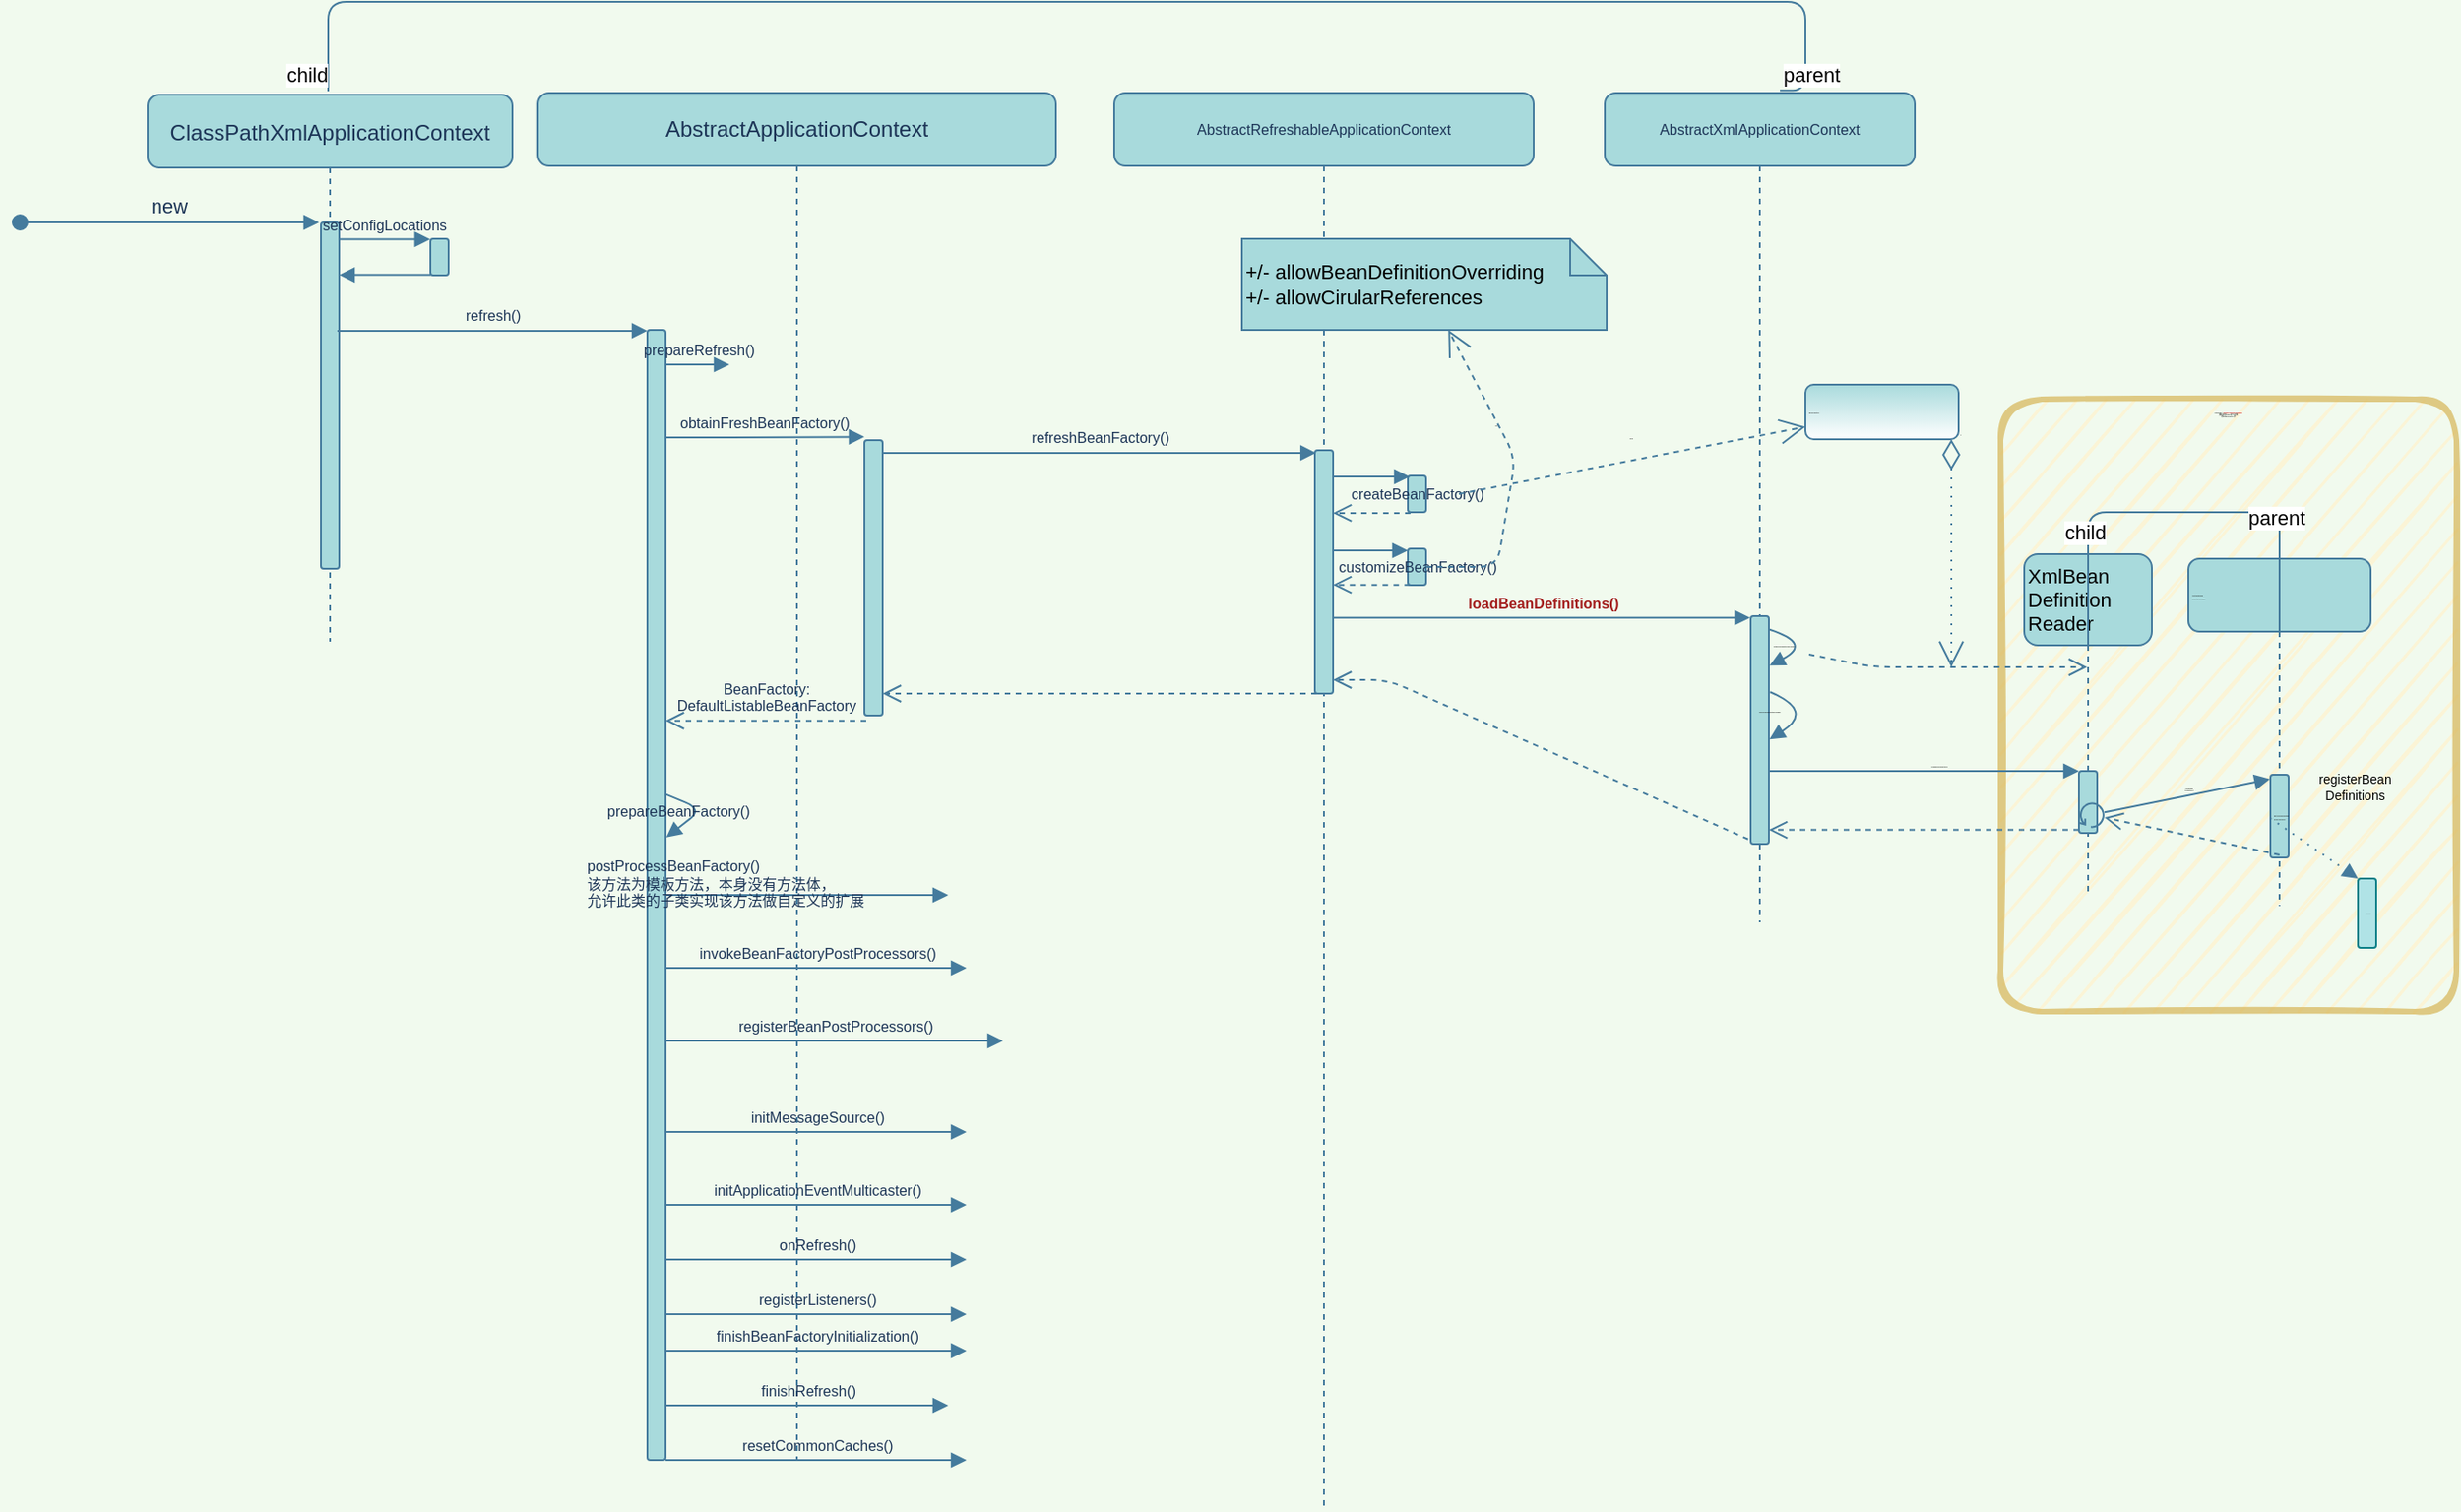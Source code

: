 <mxfile version="13.10.2" type="github">
  <diagram id="kgpKYQtTHZ0yAKxKKP6v" name="Page-1">
    <mxGraphModel dx="1851" dy="473" grid="1" gridSize="1" guides="1" tooltips="1" connect="1" arrows="1" fold="1" page="1" pageScale="1" pageWidth="850" pageHeight="1100" background="#F1FAEE" math="0" shadow="0">
      <root>
        <mxCell id="0" />
        <mxCell id="1" parent="0" />
        <mxCell id="X2vZLEiec1v9-HC9pAJ2-279" value="interface：&lt;b&gt;&lt;font color=&quot;#cc0000&quot;&gt;BeanDefinitionReader&lt;/font&gt;&lt;/b&gt;&lt;br&gt;解析读取Bean定义对象&lt;br&gt;到BeanFactory中" style="shape=ext;rounded=1;html=1;whiteSpace=wrap;shadow=0;glass=0;sketch=1;strokeColor=#d6b656;strokeWidth=3;fontSize=1;align=center;fillColor=#fff2cc;opacity=70;arcSize=9;verticalAlign=top;" vertex="1" parent="1">
          <mxGeometry x="1057" y="238" width="250" height="336" as="geometry" />
        </mxCell>
        <mxCell id="3nuBFxr9cyL0pnOWT2aG-1" value="ClassPathXmlApplicationContext" style="shape=umlLifeline;perimeter=lifelinePerimeter;container=1;collapsible=0;recursiveResize=0;rounded=1;shadow=0;strokeWidth=1;fillColor=#A8DADC;strokeColor=#457B9D;fontColor=#1D3557;" parent="1" vertex="1">
          <mxGeometry x="41" y="71" width="200" height="300" as="geometry" />
        </mxCell>
        <mxCell id="3nuBFxr9cyL0pnOWT2aG-2" value="" style="points=[];perimeter=orthogonalPerimeter;rounded=1;shadow=0;strokeWidth=1;fillColor=#A8DADC;strokeColor=#457B9D;fontColor=#1D3557;" parent="3nuBFxr9cyL0pnOWT2aG-1" vertex="1">
          <mxGeometry x="95" y="70" width="10" height="190" as="geometry" />
        </mxCell>
        <mxCell id="3nuBFxr9cyL0pnOWT2aG-3" value="new" style="verticalAlign=bottom;startArrow=oval;endArrow=block;startSize=8;shadow=0;strokeWidth=1;labelBackgroundColor=#F1FAEE;strokeColor=#457B9D;fontColor=#1D3557;entryX=-0.1;entryY=0;entryDx=0;entryDy=0;entryPerimeter=0;" parent="3nuBFxr9cyL0pnOWT2aG-1" target="3nuBFxr9cyL0pnOWT2aG-2" edge="1">
          <mxGeometry relative="1" as="geometry">
            <mxPoint x="-70" y="70" as="sourcePoint" />
          </mxGeometry>
        </mxCell>
        <mxCell id="3nuBFxr9cyL0pnOWT2aG-8" value="setConfigLocations" style="verticalAlign=bottom;endArrow=block;shadow=0;strokeWidth=1;labelBackgroundColor=none;strokeColor=#457B9D;fontColor=#1D3557;entryX=-0.014;entryY=0.013;entryDx=0;entryDy=0;entryPerimeter=0;fontSize=8;" parent="1" source="3nuBFxr9cyL0pnOWT2aG-2" target="X2vZLEiec1v9-HC9pAJ2-3" edge="1">
          <mxGeometry relative="1" as="geometry">
            <mxPoint x="275" y="160" as="sourcePoint" />
            <mxPoint x="160" y="160" as="targetPoint" />
          </mxGeometry>
        </mxCell>
        <mxCell id="X2vZLEiec1v9-HC9pAJ2-2" value="AbstractApplicationContext" style="shape=umlLifeline;perimeter=lifelinePerimeter;whiteSpace=wrap;html=1;container=1;collapsible=0;recursiveResize=0;outlineConnect=0;rounded=1;sketch=0;strokeColor=#457B9D;fillColor=#A8DADC;fontColor=#1D3557;labelBorderColor=none;" vertex="1" parent="1">
          <mxGeometry x="255" y="70" width="284" height="750" as="geometry" />
        </mxCell>
        <mxCell id="X2vZLEiec1v9-HC9pAJ2-6" value="" style="html=1;points=[];perimeter=orthogonalPerimeter;rounded=1;sketch=0;strokeColor=#457B9D;fillColor=#A8DADC;fontSize=8;fontColor=#1D3557;" vertex="1" parent="X2vZLEiec1v9-HC9pAJ2-2">
          <mxGeometry x="60" y="130" width="10" height="620" as="geometry" />
        </mxCell>
        <mxCell id="X2vZLEiec1v9-HC9pAJ2-34" value="" style="html=1;points=[];perimeter=orthogonalPerimeter;rounded=1;sketch=0;strokeColor=#457B9D;fillColor=#A8DADC;fontSize=8;fontColor=#1D3557;" vertex="1" parent="X2vZLEiec1v9-HC9pAJ2-2">
          <mxGeometry x="179" y="190.5" width="10" height="151" as="geometry" />
        </mxCell>
        <mxCell id="X2vZLEiec1v9-HC9pAJ2-8" value="obtainFreshBeanFactory()" style="html=1;verticalAlign=bottom;endArrow=block;labelBackgroundColor=none;strokeColor=#457B9D;fillColor=#A8DADC;fontSize=8;fontColor=#1D3557;entryX=0;entryY=-0.012;entryDx=0;entryDy=0;entryPerimeter=0;" edge="1" parent="X2vZLEiec1v9-HC9pAJ2-2" source="X2vZLEiec1v9-HC9pAJ2-6" target="X2vZLEiec1v9-HC9pAJ2-34">
          <mxGeometry width="80" relative="1" as="geometry">
            <mxPoint x="-50" y="260" as="sourcePoint" />
            <mxPoint x="220" y="161" as="targetPoint" />
            <Array as="points">
              <mxPoint x="95" y="189" />
            </Array>
          </mxGeometry>
        </mxCell>
        <mxCell id="X2vZLEiec1v9-HC9pAJ2-40" value="BeanFactory:&lt;br&gt;DefaultListableBeanFactory" style="html=1;verticalAlign=bottom;endArrow=open;dashed=1;endSize=8;exitX=0.1;exitY=1.019;labelBackgroundColor=none;strokeColor=#457B9D;fillColor=#A8DADC;fontSize=8;fontColor=#1D3557;exitDx=0;exitDy=0;exitPerimeter=0;" edge="1" source="X2vZLEiec1v9-HC9pAJ2-34" parent="X2vZLEiec1v9-HC9pAJ2-2" target="X2vZLEiec1v9-HC9pAJ2-6">
          <mxGeometry relative="1" as="geometry">
            <mxPoint x="350" y="186" as="targetPoint" />
          </mxGeometry>
        </mxCell>
        <mxCell id="X2vZLEiec1v9-HC9pAJ2-12" value="prepareBeanFactory()&lt;br&gt;" style="html=1;verticalAlign=middle;endArrow=block;labelBackgroundColor=none;strokeColor=#457B9D;fillColor=#A8DADC;fontSize=8;fontColor=#1D3557;align=left;edgeStyle=elbowEdgeStyle;entryX=1.035;entryY=0.449;entryDx=0;entryDy=0;entryPerimeter=0;exitX=1.019;exitY=0.411;exitDx=0;exitDy=0;exitPerimeter=0;" edge="1" parent="X2vZLEiec1v9-HC9pAJ2-2" source="X2vZLEiec1v9-HC9pAJ2-6" target="X2vZLEiec1v9-HC9pAJ2-6">
          <mxGeometry x="-1" y="-35" width="80" relative="1" as="geometry">
            <mxPoint x="71" y="385" as="sourcePoint" />
            <mxPoint x="214" y="385" as="targetPoint" />
            <Array as="points">
              <mxPoint x="90" y="393" />
            </Array>
            <mxPoint x="-21" y="-23" as="offset" />
          </mxGeometry>
        </mxCell>
        <mxCell id="X2vZLEiec1v9-HC9pAJ2-5" value="" style="html=1;verticalAlign=bottom;endArrow=block;strokeColor=#457B9D;fillColor=#A8DADC;fontColor=#1D3557;exitX=0.019;exitY=0.988;exitDx=0;exitDy=0;exitPerimeter=0;" edge="1" parent="1" source="X2vZLEiec1v9-HC9pAJ2-3" target="3nuBFxr9cyL0pnOWT2aG-2">
          <mxGeometry width="80" relative="1" as="geometry">
            <mxPoint x="140" y="400" as="sourcePoint" />
            <mxPoint x="220" y="400" as="targetPoint" />
          </mxGeometry>
        </mxCell>
        <mxCell id="X2vZLEiec1v9-HC9pAJ2-3" value="" style="html=1;points=[];perimeter=orthogonalPerimeter;rounded=1;sketch=0;strokeColor=#457B9D;fillColor=#A8DADC;fontColor=#1D3557;" vertex="1" parent="1">
          <mxGeometry x="196" y="150" width="10" height="20" as="geometry" />
        </mxCell>
        <mxCell id="X2vZLEiec1v9-HC9pAJ2-7" value="refresh()" style="html=1;verticalAlign=bottom;endArrow=block;strokeColor=#457B9D;fillColor=#A8DADC;fontSize=8;fontColor=#1D3557;exitX=0.897;exitY=0.313;exitDx=0;exitDy=0;exitPerimeter=0;labelBackgroundColor=none;" edge="1" parent="1" source="3nuBFxr9cyL0pnOWT2aG-2" target="X2vZLEiec1v9-HC9pAJ2-6">
          <mxGeometry width="80" relative="1" as="geometry">
            <mxPoint x="50" y="200" as="sourcePoint" />
            <mxPoint x="260" y="370" as="targetPoint" />
          </mxGeometry>
        </mxCell>
        <mxCell id="X2vZLEiec1v9-HC9pAJ2-9" value="prepareRefresh()" style="html=1;verticalAlign=bottom;endArrow=block;labelBackgroundColor=none;strokeColor=#457B9D;fillColor=#A8DADC;fontSize=8;fontColor=#1D3557;" edge="1" parent="1" source="X2vZLEiec1v9-HC9pAJ2-6">
          <mxGeometry width="80" relative="1" as="geometry">
            <mxPoint x="242" y="219" as="sourcePoint" />
            <mxPoint x="360" y="219" as="targetPoint" />
          </mxGeometry>
        </mxCell>
        <mxCell id="X2vZLEiec1v9-HC9pAJ2-16" value="postProcessBeanFactory()&lt;br&gt;&lt;span style=&quot;&quot;&gt;该方法为模板方法，本身没有方法体，&lt;/span&gt;&lt;br style=&quot;&quot;&gt;&lt;div style=&quot;&quot;&gt;&lt;span&gt;允许此类的子类实现该方法做自定义的扩展&lt;/span&gt;&lt;/div&gt;" style="html=1;verticalAlign=middle;endArrow=block;labelBackgroundColor=none;strokeColor=#457B9D;fillColor=#A8DADC;fontSize=8;fontColor=#1D3557;align=left;" edge="1" parent="1" source="X2vZLEiec1v9-HC9pAJ2-6">
          <mxGeometry x="-1" y="45" width="80" relative="1" as="geometry">
            <mxPoint x="290" y="280" as="sourcePoint" />
            <mxPoint x="480" y="510" as="targetPoint" />
            <mxPoint x="-45" y="39" as="offset" />
          </mxGeometry>
        </mxCell>
        <mxCell id="X2vZLEiec1v9-HC9pAJ2-17" value="invokeBeanFactoryPostProcessors()" style="html=1;verticalAlign=bottom;endArrow=block;labelBackgroundColor=none;strokeColor=#457B9D;fillColor=#A8DADC;fontSize=8;fontColor=#1D3557;" edge="1" parent="1" source="X2vZLEiec1v9-HC9pAJ2-6">
          <mxGeometry width="80" relative="1" as="geometry">
            <mxPoint x="244.81" y="390.0" as="sourcePoint" />
            <mxPoint x="490" y="550" as="targetPoint" />
          </mxGeometry>
        </mxCell>
        <mxCell id="X2vZLEiec1v9-HC9pAJ2-20" value="registerBeanPostProcessors()" style="html=1;verticalAlign=bottom;endArrow=block;labelBackgroundColor=none;strokeColor=#457B9D;fillColor=#A8DADC;fontSize=8;fontColor=#1D3557;" edge="1" parent="1" source="X2vZLEiec1v9-HC9pAJ2-6">
          <mxGeometry width="80" relative="1" as="geometry">
            <mxPoint x="244.81" y="430.0" as="sourcePoint" />
            <mxPoint x="510" y="590" as="targetPoint" />
          </mxGeometry>
        </mxCell>
        <mxCell id="X2vZLEiec1v9-HC9pAJ2-21" value="initMessageSource()" style="html=1;verticalAlign=bottom;endArrow=block;labelBackgroundColor=none;strokeColor=#457B9D;fillColor=#A8DADC;fontSize=8;fontColor=#1D3557;" edge="1" parent="1" source="X2vZLEiec1v9-HC9pAJ2-6">
          <mxGeometry width="80" relative="1" as="geometry">
            <mxPoint x="270.0" y="620.0" as="sourcePoint" />
            <mxPoint x="490" y="640" as="targetPoint" />
          </mxGeometry>
        </mxCell>
        <mxCell id="X2vZLEiec1v9-HC9pAJ2-28" value="initApplicationEventMulticaster()" style="html=1;verticalAlign=bottom;endArrow=block;labelBackgroundColor=none;strokeColor=#457B9D;fillColor=#A8DADC;fontSize=8;fontColor=#1D3557;" edge="1" parent="1" source="X2vZLEiec1v9-HC9pAJ2-6">
          <mxGeometry width="80" relative="1" as="geometry">
            <mxPoint x="244.81" y="530" as="sourcePoint" />
            <mxPoint x="490" y="680" as="targetPoint" />
          </mxGeometry>
        </mxCell>
        <mxCell id="X2vZLEiec1v9-HC9pAJ2-29" value="onRefresh()" style="html=1;verticalAlign=bottom;endArrow=block;labelBackgroundColor=none;strokeColor=#457B9D;fillColor=#A8DADC;fontSize=8;fontColor=#1D3557;" edge="1" parent="1" source="X2vZLEiec1v9-HC9pAJ2-6">
          <mxGeometry width="80" relative="1" as="geometry">
            <mxPoint x="244.81" y="570" as="sourcePoint" />
            <mxPoint x="490" y="710" as="targetPoint" />
          </mxGeometry>
        </mxCell>
        <mxCell id="X2vZLEiec1v9-HC9pAJ2-30" value="registerListeners()" style="html=1;verticalAlign=bottom;endArrow=block;labelBackgroundColor=none;strokeColor=#457B9D;fillColor=#A8DADC;fontSize=8;fontColor=#1D3557;" edge="1" parent="1" source="X2vZLEiec1v9-HC9pAJ2-6">
          <mxGeometry width="80" relative="1" as="geometry">
            <mxPoint x="244.81" y="600" as="sourcePoint" />
            <mxPoint x="490" y="740" as="targetPoint" />
          </mxGeometry>
        </mxCell>
        <mxCell id="X2vZLEiec1v9-HC9pAJ2-31" value="finishBeanFactoryInitialization()" style="html=1;verticalAlign=bottom;endArrow=block;labelBackgroundColor=none;strokeColor=#457B9D;fillColor=#A8DADC;fontSize=8;fontColor=#1D3557;" edge="1" parent="1" source="X2vZLEiec1v9-HC9pAJ2-6">
          <mxGeometry width="80" relative="1" as="geometry">
            <mxPoint x="244.81" y="660" as="sourcePoint" />
            <mxPoint x="490" y="760" as="targetPoint" />
          </mxGeometry>
        </mxCell>
        <mxCell id="X2vZLEiec1v9-HC9pAJ2-32" value="finishRefresh()" style="html=1;verticalAlign=bottom;endArrow=block;labelBackgroundColor=none;strokeColor=#457B9D;fillColor=#A8DADC;fontSize=8;fontColor=#1D3557;" edge="1" parent="1" source="X2vZLEiec1v9-HC9pAJ2-6">
          <mxGeometry width="80" relative="1" as="geometry">
            <mxPoint x="244.81" y="690" as="sourcePoint" />
            <mxPoint x="480" y="790" as="targetPoint" />
          </mxGeometry>
        </mxCell>
        <mxCell id="X2vZLEiec1v9-HC9pAJ2-33" value="resetCommonCaches()" style="html=1;verticalAlign=bottom;endArrow=block;labelBackgroundColor=none;strokeColor=#457B9D;fillColor=#A8DADC;fontSize=8;fontColor=#1D3557;" edge="1" parent="1" source="X2vZLEiec1v9-HC9pAJ2-6">
          <mxGeometry width="80" relative="1" as="geometry">
            <mxPoint x="244.81" y="720" as="sourcePoint" />
            <mxPoint x="490" y="820" as="targetPoint" />
          </mxGeometry>
        </mxCell>
        <mxCell id="X2vZLEiec1v9-HC9pAJ2-36" value="refreshBeanFactory()" style="html=1;verticalAlign=bottom;endArrow=block;labelBackgroundColor=none;strokeColor=#457B9D;fillColor=#A8DADC;fontSize=8;fontColor=#1D3557;entryX=0.066;entryY=0.011;entryDx=0;entryDy=0;entryPerimeter=0;" edge="1" parent="1" source="X2vZLEiec1v9-HC9pAJ2-34" target="X2vZLEiec1v9-HC9pAJ2-35">
          <mxGeometry width="80" relative="1" as="geometry">
            <mxPoint x="513" y="260" as="sourcePoint" />
            <mxPoint x="675" y="199" as="targetPoint" />
            <Array as="points" />
          </mxGeometry>
        </mxCell>
        <mxCell id="X2vZLEiec1v9-HC9pAJ2-43" value="" style="html=1;verticalAlign=bottom;endArrow=open;dashed=1;endSize=8;labelBackgroundColor=none;strokeColor=#457B9D;fillColor=#A8DADC;fontSize=8;fontColor=#1D3557;exitX=0.1;exitY=1;exitDx=0;exitDy=0;exitPerimeter=0;" edge="1" parent="1" source="X2vZLEiec1v9-HC9pAJ2-35" target="X2vZLEiec1v9-HC9pAJ2-34">
          <mxGeometry relative="1" as="geometry">
            <mxPoint x="620" y="480" as="sourcePoint" />
            <mxPoint x="540" y="480" as="targetPoint" />
            <Array as="points" />
          </mxGeometry>
        </mxCell>
        <mxCell id="X2vZLEiec1v9-HC9pAJ2-44" value="AbstractRefreshableApplicationContext" style="shape=umlLifeline;perimeter=lifelinePerimeter;whiteSpace=wrap;html=1;container=1;collapsible=0;recursiveResize=0;outlineConnect=0;rounded=1;sketch=0;strokeColor=#457B9D;fillColor=#A8DADC;fontSize=8;fontColor=#1D3557;shadow=0;glass=0;" vertex="1" parent="1">
          <mxGeometry x="571" y="70" width="230" height="777" as="geometry" />
        </mxCell>
        <mxCell id="X2vZLEiec1v9-HC9pAJ2-35" value="" style="html=1;points=[];perimeter=orthogonalPerimeter;rounded=1;sketch=0;strokeColor=#457B9D;fillColor=#A8DADC;fontSize=8;fontColor=#1D3557;" vertex="1" parent="X2vZLEiec1v9-HC9pAJ2-44">
          <mxGeometry x="110" y="196" width="10" height="133.5" as="geometry" />
        </mxCell>
        <mxCell id="X2vZLEiec1v9-HC9pAJ2-46" value="createBeanFactory()" style="html=1;points=[];perimeter=orthogonalPerimeter;rounded=1;shadow=0;glass=0;sketch=0;strokeColor=#457B9D;fillColor=#A8DADC;gradientColor=none;fontSize=8;fontColor=#1D3557;" vertex="1" parent="X2vZLEiec1v9-HC9pAJ2-44">
          <mxGeometry x="161" y="210" width="10" height="20" as="geometry" />
        </mxCell>
        <mxCell id="X2vZLEiec1v9-HC9pAJ2-47" value="" style="html=1;verticalAlign=bottom;endArrow=block;labelBackgroundColor=none;strokeColor=#457B9D;fillColor=#A8DADC;fontSize=8;fontColor=#1D3557;entryX=0.1;entryY=0.025;entryDx=0;entryDy=0;entryPerimeter=0;" edge="1" parent="X2vZLEiec1v9-HC9pAJ2-44" source="X2vZLEiec1v9-HC9pAJ2-35" target="X2vZLEiec1v9-HC9pAJ2-46">
          <mxGeometry width="80" relative="1" as="geometry">
            <mxPoint x="70" y="300" as="sourcePoint" />
            <mxPoint x="150" y="300" as="targetPoint" />
          </mxGeometry>
        </mxCell>
        <mxCell id="X2vZLEiec1v9-HC9pAJ2-48" value="" style="html=1;verticalAlign=bottom;endArrow=open;dashed=1;endSize=8;labelBackgroundColor=none;strokeColor=#457B9D;fillColor=#A8DADC;fontSize=8;fontColor=#1D3557;exitX=0.143;exitY=1.024;exitDx=0;exitDy=0;exitPerimeter=0;" edge="1" parent="X2vZLEiec1v9-HC9pAJ2-44" source="X2vZLEiec1v9-HC9pAJ2-46" target="X2vZLEiec1v9-HC9pAJ2-35">
          <mxGeometry relative="1" as="geometry">
            <mxPoint x="51" y="330" as="sourcePoint" />
            <mxPoint x="-70" y="275" as="targetPoint" />
          </mxGeometry>
        </mxCell>
        <mxCell id="X2vZLEiec1v9-HC9pAJ2-49" value="customizeBeanFactory()" style="html=1;points=[];perimeter=orthogonalPerimeter;rounded=1;shadow=0;glass=0;sketch=0;strokeColor=#457B9D;fillColor=#A8DADC;gradientColor=none;fontSize=8;fontColor=#1D3557;" vertex="1" parent="X2vZLEiec1v9-HC9pAJ2-44">
          <mxGeometry x="161" y="250" width="10" height="20" as="geometry" />
        </mxCell>
        <mxCell id="X2vZLEiec1v9-HC9pAJ2-51" value="" style="html=1;verticalAlign=bottom;endArrow=open;dashed=1;endSize=8;labelBackgroundColor=none;strokeColor=#457B9D;fillColor=#A8DADC;fontSize=8;fontColor=#1D3557;exitX=0.114;exitY=0.993;exitDx=0;exitDy=0;exitPerimeter=0;" edge="1" parent="X2vZLEiec1v9-HC9pAJ2-44" source="X2vZLEiec1v9-HC9pAJ2-49" target="X2vZLEiec1v9-HC9pAJ2-35">
          <mxGeometry relative="1" as="geometry">
            <mxPoint x="191.43" y="280.48" as="sourcePoint" />
            <mxPoint x="60" y="280.48" as="targetPoint" />
          </mxGeometry>
        </mxCell>
        <mxCell id="X2vZLEiec1v9-HC9pAJ2-50" value="" style="html=1;verticalAlign=bottom;endArrow=block;labelBackgroundColor=none;strokeColor=#457B9D;fillColor=#A8DADC;fontSize=8;fontColor=#1D3557;entryX=0;entryY=0.05;entryDx=0;entryDy=0;entryPerimeter=0;" edge="1" parent="X2vZLEiec1v9-HC9pAJ2-44" source="X2vZLEiec1v9-HC9pAJ2-35" target="X2vZLEiec1v9-HC9pAJ2-49">
          <mxGeometry width="80" relative="1" as="geometry">
            <mxPoint x="60" y="260.5" as="sourcePoint" />
            <mxPoint x="191" y="260.5" as="targetPoint" />
            <mxPoint as="offset" />
          </mxGeometry>
        </mxCell>
        <mxCell id="X2vZLEiec1v9-HC9pAJ2-59" value="&lt;span style=&quot;font-size: 11px&quot;&gt;+/- allowBeanDefinitionOverriding&lt;br&gt;+/- allowCirularReferences&lt;br&gt;&lt;/span&gt;" style="shape=note;size=20;whiteSpace=wrap;html=1;rounded=1;shadow=0;glass=0;sketch=0;strokeColor=#457B9D;fillColor=#A8DADC;gradientColor=none;fontSize=1;fontColor=#000000;align=left;" vertex="1" parent="X2vZLEiec1v9-HC9pAJ2-44">
          <mxGeometry x="70" y="80" width="200" height="50" as="geometry" />
        </mxCell>
        <mxCell id="X2vZLEiec1v9-HC9pAJ2-60" value="set" style="endArrow=open;endSize=12;dashed=1;html=1;labelBackgroundColor=none;strokeColor=#457B9D;fillColor=#A8DADC;fontSize=1;fontColor=#000000;" edge="1" parent="X2vZLEiec1v9-HC9pAJ2-44" source="X2vZLEiec1v9-HC9pAJ2-49" target="X2vZLEiec1v9-HC9pAJ2-59">
          <mxGeometry x="0.346" width="160" relative="1" as="geometry">
            <mxPoint x="200" y="360" as="sourcePoint" />
            <mxPoint x="360" y="360" as="targetPoint" />
            <Array as="points">
              <mxPoint x="210" y="260" />
              <mxPoint x="220" y="200" />
            </Array>
            <mxPoint x="-1" as="offset" />
          </mxGeometry>
        </mxCell>
        <mxCell id="X2vZLEiec1v9-HC9pAJ2-54" value="loadBeanDefinitions()" style="html=1;verticalAlign=bottom;endArrow=block;entryX=-0.035;entryY=0.007;labelBackgroundColor=none;strokeColor=#457B9D;fillColor=#A8DADC;fontSize=8;fontStyle=1;fontColor=#A31D1D;entryDx=0;entryDy=0;entryPerimeter=0;" edge="1" target="X2vZLEiec1v9-HC9pAJ2-62" parent="1" source="X2vZLEiec1v9-HC9pAJ2-35">
          <mxGeometry relative="1" as="geometry">
            <mxPoint x="680" y="420" as="sourcePoint" />
          </mxGeometry>
        </mxCell>
        <mxCell id="X2vZLEiec1v9-HC9pAJ2-55" value="" style="html=1;verticalAlign=bottom;endArrow=open;dashed=1;endSize=8;exitX=-0.141;exitY=0.979;labelBackgroundColor=none;strokeColor=#457B9D;fillColor=#A8DADC;fontSize=8;fontColor=#1D3557;exitDx=0;exitDy=0;exitPerimeter=0;" edge="1" source="X2vZLEiec1v9-HC9pAJ2-62" parent="1" target="X2vZLEiec1v9-HC9pAJ2-35">
          <mxGeometry relative="1" as="geometry">
            <mxPoint x="680" y="496" as="targetPoint" />
            <Array as="points">
              <mxPoint x="721" y="392" />
            </Array>
          </mxGeometry>
        </mxCell>
        <mxCell id="X2vZLEiec1v9-HC9pAJ2-61" value="AbstractXmlApplicationContext" style="shape=umlLifeline;perimeter=lifelinePerimeter;whiteSpace=wrap;html=1;container=1;collapsible=0;recursiveResize=0;outlineConnect=0;rounded=1;sketch=0;strokeColor=#457B9D;fillColor=#A8DADC;fontSize=8;fontColor=#1D3557;shadow=0;glass=0;" vertex="1" parent="1">
          <mxGeometry x="840" y="70" width="170" height="455" as="geometry" />
        </mxCell>
        <mxCell id="X2vZLEiec1v9-HC9pAJ2-62" value="" style="html=1;points=[];perimeter=orthogonalPerimeter;rounded=1;sketch=0;strokeColor=#457B9D;fillColor=#A8DADC;fontSize=8;fontColor=#1D3557;" vertex="1" parent="X2vZLEiec1v9-HC9pAJ2-61">
          <mxGeometry x="80" y="287" width="10" height="125" as="geometry" />
        </mxCell>
        <mxCell id="X2vZLEiec1v9-HC9pAJ2-77" value="new beanDefinitionReader" style="html=1;verticalAlign=middle;endArrow=block;labelBackgroundColor=none;strokeColor=#457B9D;fillColor=#A8DADC;fontSize=1;fontColor=#000000;edgeStyle=orthogonalEdgeStyle;exitX=1.067;exitY=0.333;exitDx=0;exitDy=0;exitPerimeter=0;entryX=1.033;entryY=0.541;entryDx=0;entryDy=0;entryPerimeter=0;curved=1;" edge="1" parent="X2vZLEiec1v9-HC9pAJ2-61" source="X2vZLEiec1v9-HC9pAJ2-62" target="X2vZLEiec1v9-HC9pAJ2-62">
          <mxGeometry x="-0.88" y="-10" width="80" relative="1" as="geometry">
            <mxPoint x="60" y="340" as="sourcePoint" />
            <mxPoint x="140" y="340" as="targetPoint" />
            <Array as="points">
              <mxPoint x="115" y="339" />
            </Array>
            <mxPoint as="offset" />
          </mxGeometry>
        </mxCell>
        <mxCell id="X2vZLEiec1v9-HC9pAJ2-78" value="initBeanDefinitionReader()" style="html=1;verticalAlign=middle;endArrow=block;labelBackgroundColor=none;strokeColor=#457B9D;fillColor=#A8DADC;fontSize=1;fontColor=#000000;exitX=1.033;exitY=0.059;exitDx=0;exitDy=0;exitPerimeter=0;edgeStyle=orthogonalEdgeStyle;entryX=1.037;entryY=0.217;entryDx=0;entryDy=0;entryPerimeter=0;curved=1;" edge="1" parent="X2vZLEiec1v9-HC9pAJ2-61" source="X2vZLEiec1v9-HC9pAJ2-62" target="X2vZLEiec1v9-HC9pAJ2-62">
          <mxGeometry x="-0.613" y="-6" width="80" relative="1" as="geometry">
            <mxPoint x="51.83" y="321.4" as="sourcePoint" />
            <mxPoint x="90" y="313" as="targetPoint" />
            <Array as="points">
              <mxPoint x="114" y="302" />
            </Array>
            <mxPoint as="offset" />
          </mxGeometry>
        </mxCell>
        <mxCell id="X2vZLEiec1v9-HC9pAJ2-66" value="" style="endArrow=none;html=1;edgeStyle=orthogonalEdgeStyle;labelBackgroundColor=none;strokeColor=#457B9D;fillColor=#A8DADC;fontSize=1;fontColor=#000000;exitX=0.565;exitY=-0.003;exitDx=0;exitDy=0;exitPerimeter=0;" edge="1" parent="1" source="X2vZLEiec1v9-HC9pAJ2-61">
          <mxGeometry relative="1" as="geometry">
            <mxPoint x="980" y="20" as="sourcePoint" />
            <mxPoint x="140" y="69" as="targetPoint" />
            <Array as="points">
              <mxPoint x="950" y="69" />
              <mxPoint x="950" y="20" />
              <mxPoint x="140" y="20" />
            </Array>
          </mxGeometry>
        </mxCell>
        <mxCell id="X2vZLEiec1v9-HC9pAJ2-67" value="parent" style="edgeLabel;resizable=0;html=1;align=left;verticalAlign=bottom;" connectable="0" vertex="1" parent="X2vZLEiec1v9-HC9pAJ2-66">
          <mxGeometry x="-1" relative="1" as="geometry" />
        </mxCell>
        <mxCell id="X2vZLEiec1v9-HC9pAJ2-68" value="child" style="edgeLabel;resizable=0;html=1;align=right;verticalAlign=bottom;" connectable="0" vertex="1" parent="X2vZLEiec1v9-HC9pAJ2-66">
          <mxGeometry x="1" relative="1" as="geometry" />
        </mxCell>
        <mxCell id="X2vZLEiec1v9-HC9pAJ2-82" value="" style="html=1;verticalAlign=bottom;endArrow=open;dashed=1;endSize=8;labelBackgroundColor=none;strokeColor=#457B9D;fillColor=#A8DADC;fontSize=1;fontColor=#000000;" edge="1" parent="1" target="X2vZLEiec1v9-HC9pAJ2-80">
          <mxGeometry relative="1" as="geometry">
            <mxPoint x="952" y="378" as="sourcePoint" />
            <mxPoint x="980" y="360" as="targetPoint" />
            <Array as="points">
              <mxPoint x="987" y="385" />
            </Array>
          </mxGeometry>
        </mxCell>
        <mxCell id="X2vZLEiec1v9-HC9pAJ2-80" value="&lt;font style=&quot;font-size: 11px&quot;&gt;XmlBean&lt;br&gt;Definition&lt;br&gt;Reader&lt;/font&gt;" style="shape=umlLifeline;perimeter=lifelinePerimeter;whiteSpace=wrap;html=1;container=1;collapsible=0;recursiveResize=0;outlineConnect=0;rounded=1;shadow=0;glass=0;sketch=0;strokeColor=#457B9D;fillColor=#A8DADC;gradientColor=none;fontSize=1;fontColor=#000000;align=left;size=50;" vertex="1" parent="1">
          <mxGeometry x="1070" y="323" width="70" height="188" as="geometry" />
        </mxCell>
        <mxCell id="X2vZLEiec1v9-HC9pAJ2-259" value="" style="html=1;points=[];perimeter=orthogonalPerimeter;rounded=1;shadow=0;glass=0;sketch=0;strokeColor=#457B9D;fillColor=#A8DADC;gradientColor=none;fontSize=1;fontColor=#000000;align=left;" vertex="1" parent="X2vZLEiec1v9-HC9pAJ2-80">
          <mxGeometry x="30" y="119" width="10" height="34" as="geometry" />
        </mxCell>
        <mxCell id="X2vZLEiec1v9-HC9pAJ2-269" value="" style="shape=mxgraph.bpmn.loop;html=1;outlineConnect=0;rounded=1;shadow=0;glass=0;sketch=0;strokeColor=#457B9D;fillColor=#A8DADC;fontSize=1;fontColor=#000000;align=left;strokeWidth=1;gradientColor=#ffffff;gradientDirection=east;" vertex="1" parent="X2vZLEiec1v9-HC9pAJ2-80">
          <mxGeometry x="30" y="136" width="14" height="14" as="geometry" />
        </mxCell>
        <mxCell id="X2vZLEiec1v9-HC9pAJ2-260" value="loadBeanDefinitions" style="html=1;verticalAlign=bottom;endArrow=block;entryX=0;entryY=0;labelBackgroundColor=none;strokeColor=#457B9D;fillColor=#A8DADC;fontSize=1;fontColor=#000000;" edge="1" target="X2vZLEiec1v9-HC9pAJ2-259" parent="1" source="X2vZLEiec1v9-HC9pAJ2-62">
          <mxGeometry x="0.086" relative="1" as="geometry">
            <mxPoint x="970" y="510" as="sourcePoint" />
            <mxPoint as="offset" />
          </mxGeometry>
        </mxCell>
        <mxCell id="X2vZLEiec1v9-HC9pAJ2-261" value="" style="html=1;verticalAlign=bottom;endArrow=open;dashed=1;endSize=8;exitX=0;exitY=0.95;labelBackgroundColor=none;strokeColor=#457B9D;fillColor=#A8DADC;fontSize=1;fontColor=#000000;" edge="1" source="X2vZLEiec1v9-HC9pAJ2-259" parent="1" target="X2vZLEiec1v9-HC9pAJ2-62">
          <mxGeometry relative="1" as="geometry">
            <mxPoint x="970" y="586" as="targetPoint" />
            <Array as="points" />
          </mxGeometry>
        </mxCell>
        <mxCell id="X2vZLEiec1v9-HC9pAJ2-262" value="AbstractBean&lt;br&gt;DefinitionReader" style="shape=umlLifeline;perimeter=lifelinePerimeter;whiteSpace=wrap;html=1;container=1;collapsible=0;recursiveResize=0;outlineConnect=0;rounded=1;shadow=0;glass=0;sketch=0;strokeColor=#457B9D;fillColor=#A8DADC;gradientColor=none;fontSize=1;fontColor=#000000;align=left;" vertex="1" parent="1">
          <mxGeometry x="1160" y="325.5" width="100" height="190.5" as="geometry" />
        </mxCell>
        <mxCell id="X2vZLEiec1v9-HC9pAJ2-267" value="get beanDefinition&lt;br&gt;from resource" style="html=1;points=[];perimeter=orthogonalPerimeter;rounded=1;shadow=0;glass=0;sketch=0;strokeColor=#457B9D;fillColor=#A8DADC;gradientColor=none;fontSize=1;fontColor=#000000;align=left;" vertex="1" parent="X2vZLEiec1v9-HC9pAJ2-262">
          <mxGeometry x="45" y="118.5" width="10" height="45.5" as="geometry" />
        </mxCell>
        <mxCell id="X2vZLEiec1v9-HC9pAJ2-263" value="" style="endArrow=none;html=1;edgeStyle=orthogonalEdgeStyle;labelBackgroundColor=none;strokeColor=#457B9D;fillColor=#A8DADC;fontSize=1;fontColor=#000000;" edge="1" parent="1" source="X2vZLEiec1v9-HC9pAJ2-262" target="X2vZLEiec1v9-HC9pAJ2-80">
          <mxGeometry relative="1" as="geometry">
            <mxPoint x="1325" y="294" as="sourcePoint" />
            <mxPoint x="1105" y="330" as="targetPoint" />
            <Array as="points">
              <mxPoint x="1210" y="300" />
              <mxPoint x="1105" y="300" />
            </Array>
          </mxGeometry>
        </mxCell>
        <mxCell id="X2vZLEiec1v9-HC9pAJ2-264" value="parent" style="edgeLabel;resizable=0;html=1;align=left;verticalAlign=bottom;" connectable="0" vertex="1" parent="X2vZLEiec1v9-HC9pAJ2-263">
          <mxGeometry x="-1" relative="1" as="geometry">
            <mxPoint x="-19.5" y="-54" as="offset" />
          </mxGeometry>
        </mxCell>
        <mxCell id="X2vZLEiec1v9-HC9pAJ2-265" value="child" style="edgeLabel;resizable=0;html=1;align=right;verticalAlign=bottom;" connectable="0" vertex="1" parent="X2vZLEiec1v9-HC9pAJ2-263">
          <mxGeometry x="1" relative="1" as="geometry">
            <mxPoint x="10" y="-53.81" as="offset" />
          </mxGeometry>
        </mxCell>
        <mxCell id="X2vZLEiec1v9-HC9pAJ2-268" value="loadBean&lt;br&gt;Definitions" style="html=1;verticalAlign=bottom;endArrow=block;labelBackgroundColor=none;strokeColor=#457B9D;fillColor=#A8DADC;fontSize=1;fontColor=#000000;startArrow=none;startFill=0;entryX=-0.028;entryY=0.053;entryDx=0;entryDy=0;entryPerimeter=0;" edge="1" parent="1" source="X2vZLEiec1v9-HC9pAJ2-269" target="X2vZLEiec1v9-HC9pAJ2-267">
          <mxGeometry width="80" relative="1" as="geometry">
            <mxPoint x="1060" y="390" as="sourcePoint" />
            <mxPoint x="1256" y="514" as="targetPoint" />
            <Array as="points" />
          </mxGeometry>
        </mxCell>
        <mxCell id="X2vZLEiec1v9-HC9pAJ2-274" value="new" style="endArrow=open;endSize=12;dashed=1;html=1;labelBackgroundColor=none;strokeColor=#457B9D;fillColor=#A8DADC;fontSize=1;fontColor=#000000;" edge="1" parent="1" target="X2vZLEiec1v9-HC9pAJ2-273">
          <mxGeometry x="0.015" y="13" width="160" relative="1" as="geometry">
            <mxPoint x="760" y="290" as="sourcePoint" />
            <mxPoint x="870" y="290" as="targetPoint" />
            <mxPoint as="offset" />
          </mxGeometry>
        </mxCell>
        <mxCell id="X2vZLEiec1v9-HC9pAJ2-275" value="1" style="endArrow=open;html=1;endSize=12;startArrow=diamondThin;startSize=14;startFill=0;edgeStyle=elbowEdgeStyle;align=left;verticalAlign=bottom;labelBackgroundColor=none;strokeColor=#457B9D;fillColor=#A8DADC;fontSize=1;fontColor=#000000;elbow=vertical;dashed=1;dashPattern=1 4;" edge="1" parent="1" source="X2vZLEiec1v9-HC9pAJ2-273">
          <mxGeometry x="-1" y="3" relative="1" as="geometry">
            <mxPoint x="1050" y="240" as="sourcePoint" />
            <mxPoint x="1030" y="385" as="targetPoint" />
            <Array as="points">
              <mxPoint x="1030" y="255" />
            </Array>
          </mxGeometry>
        </mxCell>
        <mxCell id="X2vZLEiec1v9-HC9pAJ2-273" value="BeanFactory" style="html=1;rounded=1;shadow=0;glass=0;sketch=0;strokeColor=#457B9D;strokeWidth=1;fillColor=#A8DADC;gradientColor=#ffffff;fontSize=1;fontColor=#000000;align=left;" vertex="1" parent="1">
          <mxGeometry x="950" y="230" width="84" height="30" as="geometry" />
        </mxCell>
        <mxCell id="X2vZLEiec1v9-HC9pAJ2-277" value="" style="html=1;verticalAlign=bottom;endArrow=open;dashed=1;endSize=8;exitX=0.5;exitY=0.967;labelBackgroundColor=none;strokeColor=#457B9D;fillColor=#A8DADC;fontSize=1;fontColor=#000000;exitDx=0;exitDy=0;exitPerimeter=0;" edge="1" parent="1" source="X2vZLEiec1v9-HC9pAJ2-267" target="X2vZLEiec1v9-HC9pAJ2-269">
          <mxGeometry relative="1" as="geometry">
            <mxPoint x="935" y="502.3" as="targetPoint" />
            <mxPoint x="1110" y="502.3" as="sourcePoint" />
            <Array as="points" />
          </mxGeometry>
        </mxCell>
        <mxCell id="X2vZLEiec1v9-HC9pAJ2-291" value="&lt;font style=&quot;font-size: 7px&quot;&gt;registerBean&lt;br style=&quot;font-size: 7px&quot;&gt;Definitions&lt;/font&gt;" style="html=1;verticalAlign=bottom;endArrow=block;dashed=1;dashPattern=1 4;labelBackgroundColor=none;strokeColor=#457B9D;fillColor=#A8DADC;fontSize=1;fontColor=#000000;exitX=-0.021;exitY=0.523;exitDx=0;exitDy=0;exitPerimeter=0;" edge="1" parent="1" source="X2vZLEiec1v9-HC9pAJ2-267" target="X2vZLEiec1v9-HC9pAJ2-290">
          <mxGeometry x="0.197" y="31" width="80" relative="1" as="geometry">
            <mxPoint x="1190" y="553" as="sourcePoint" />
            <mxPoint x="1270" y="553" as="targetPoint" />
            <mxPoint as="offset" />
          </mxGeometry>
        </mxCell>
        <mxCell id="X2vZLEiec1v9-HC9pAJ2-290" value="？？？" style="html=1;points=[];perimeter=orthogonalPerimeter;rounded=1;shadow=0;glass=0;sketch=0;strokeColor=#0e8088;strokeWidth=1;fillColor=#b0e3e6;fontSize=1;align=center;" vertex="1" parent="1">
          <mxGeometry x="1253" y="501" width="10" height="38" as="geometry" />
        </mxCell>
      </root>
    </mxGraphModel>
  </diagram>
</mxfile>
